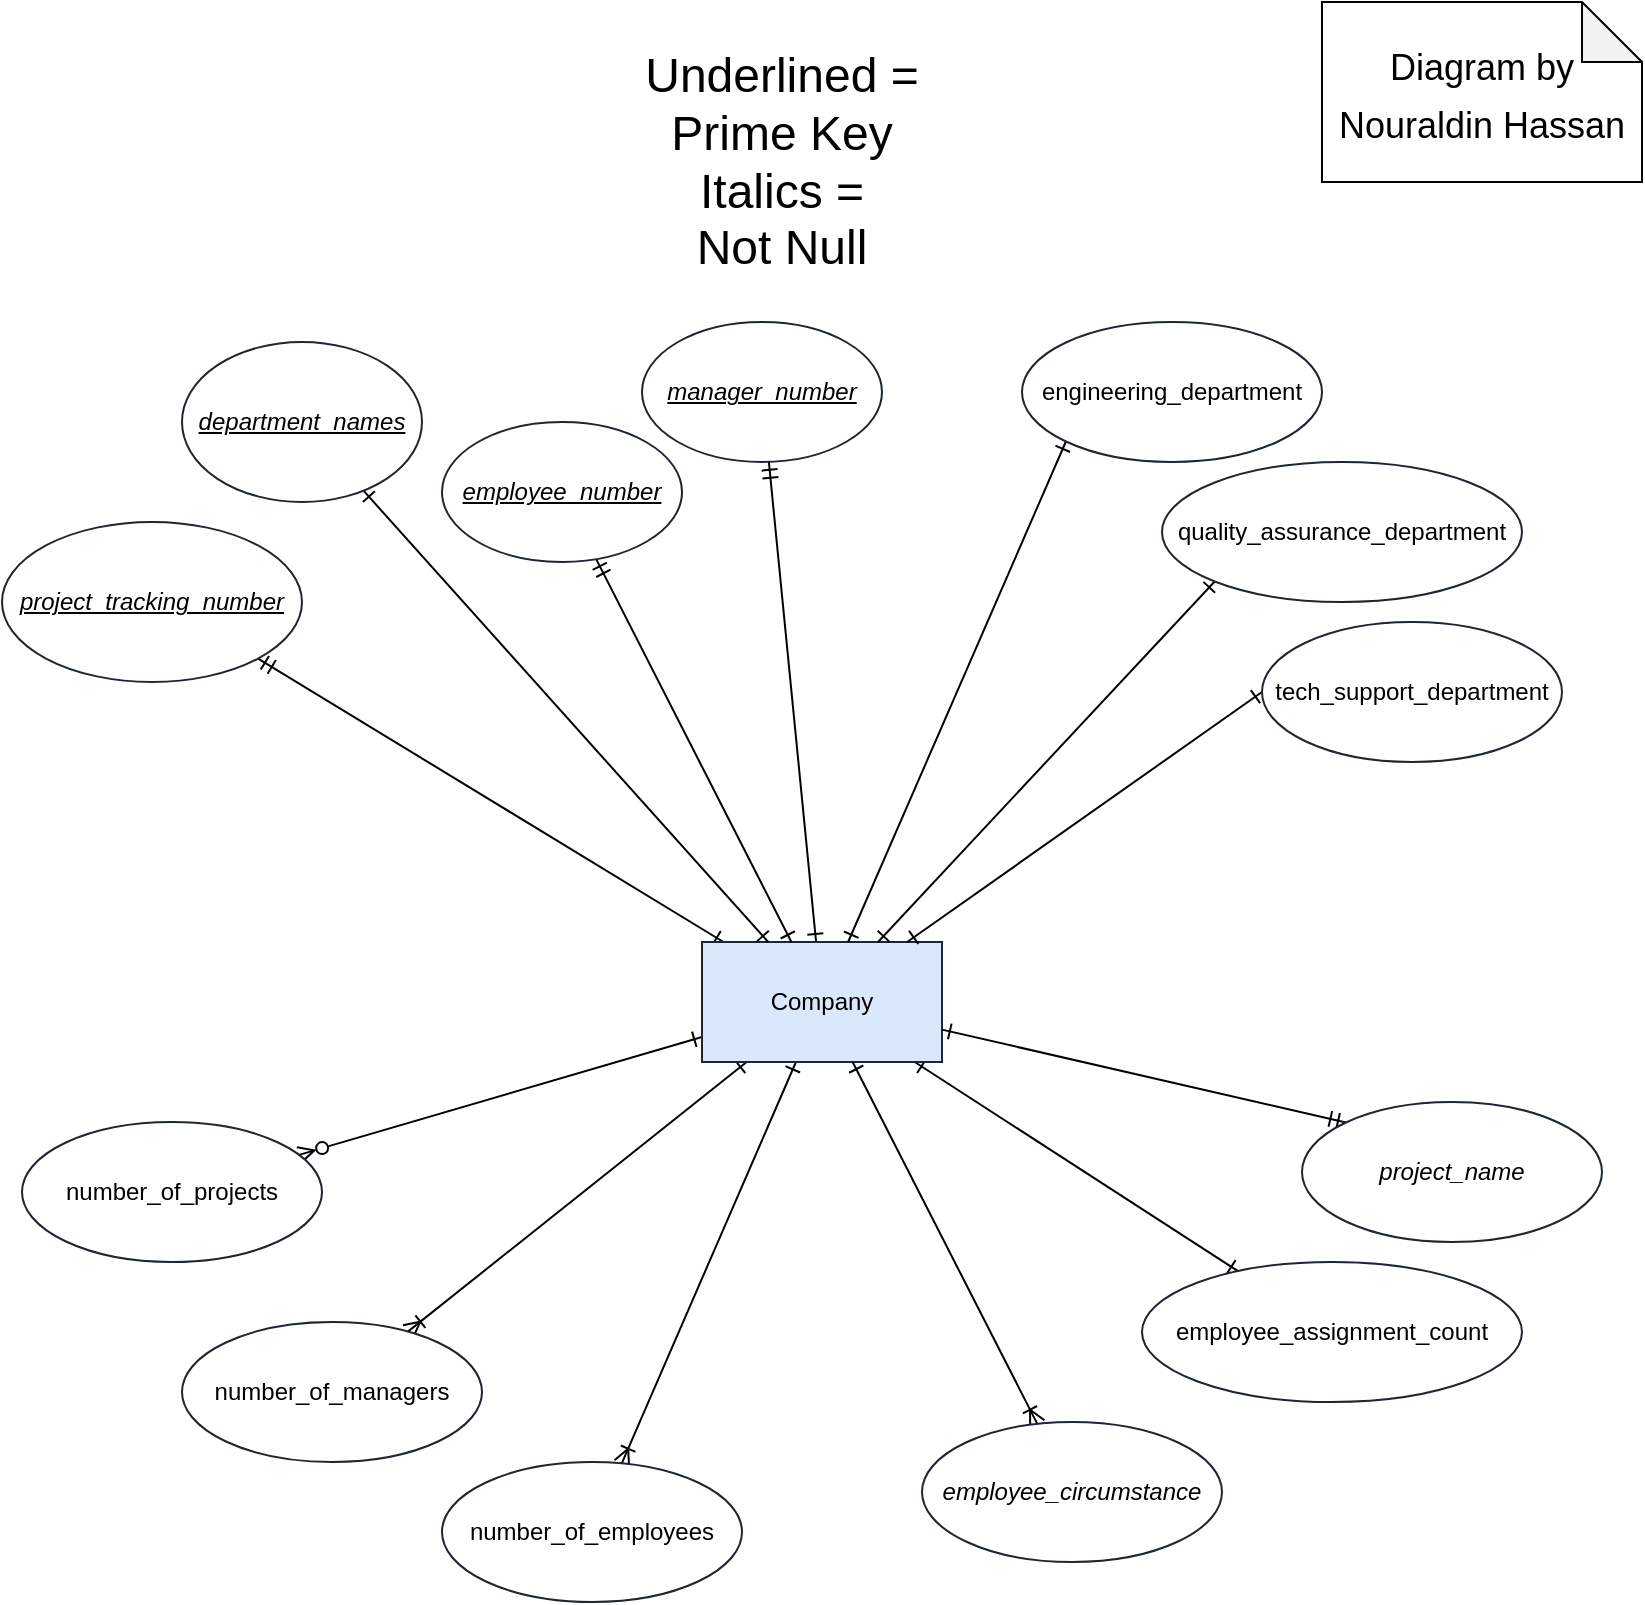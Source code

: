<mxfile version="20.3.0" type="device"><diagram id="oEhSC7yj4Pyya_78QUpb" name="Page-1"><mxGraphModel dx="683" dy="503" grid="1" gridSize="10" guides="0" tooltips="1" connect="1" arrows="1" fold="1" page="1" pageScale="1" pageWidth="850" pageHeight="1100" math="0" shadow="0"><root><mxCell id="0"/><mxCell id="1" parent="0"/><mxCell id="5CB9e-HRiSBqiRtTvOC--8" style="edgeStyle=none;rounded=1;orthogonalLoop=1;jettySize=auto;html=1;strokeColor=default;endArrow=ERmandOne;endFill=0;startArrow=ERone;startFill=0;entryX=1;entryY=1;entryDx=0;entryDy=0;" parent="1" source="5CB9e-HRiSBqiRtTvOC--1" target="5CB9e-HRiSBqiRtTvOC--5" edge="1"><mxGeometry relative="1" as="geometry"/></mxCell><mxCell id="rra0tvhGyfxGfHI7Y_Rj-18" style="rounded=0;orthogonalLoop=1;jettySize=auto;html=1;startArrow=ERone;startFill=0;endArrow=ERzeroToMany;endFill=0;" parent="1" source="5CB9e-HRiSBqiRtTvOC--1" target="rra0tvhGyfxGfHI7Y_Rj-15" edge="1"><mxGeometry relative="1" as="geometry"/></mxCell><mxCell id="rra0tvhGyfxGfHI7Y_Rj-20" style="edgeStyle=none;rounded=0;orthogonalLoop=1;jettySize=auto;html=1;startArrow=ERone;startFill=0;endArrow=ERoneToMany;endFill=0;" parent="1" source="5CB9e-HRiSBqiRtTvOC--1" target="rra0tvhGyfxGfHI7Y_Rj-16" edge="1"><mxGeometry relative="1" as="geometry"/></mxCell><mxCell id="rra0tvhGyfxGfHI7Y_Rj-21" style="edgeStyle=none;rounded=0;orthogonalLoop=1;jettySize=auto;html=1;startArrow=ERone;startFill=0;endArrow=ERoneToMany;endFill=0;" parent="1" source="5CB9e-HRiSBqiRtTvOC--1" target="rra0tvhGyfxGfHI7Y_Rj-17" edge="1"><mxGeometry relative="1" as="geometry"/></mxCell><mxCell id="rra0tvhGyfxGfHI7Y_Rj-22" style="edgeStyle=none;rounded=0;orthogonalLoop=1;jettySize=auto;html=1;startArrow=ERone;startFill=0;endArrow=ERone;endFill=0;" parent="1" source="5CB9e-HRiSBqiRtTvOC--1" target="rra0tvhGyfxGfHI7Y_Rj-11" edge="1"><mxGeometry relative="1" as="geometry"/></mxCell><mxCell id="5CB9e-HRiSBqiRtTvOC--1" value="Company" style="rounded=0;whiteSpace=wrap;html=1;fillColor=#dae8fc;strokeColor=#1D2633;" parent="1" vertex="1"><mxGeometry x="360" y="470" width="120" height="60" as="geometry"/></mxCell><mxCell id="5CB9e-HRiSBqiRtTvOC--6" style="orthogonalLoop=1;jettySize=auto;html=1;rounded=1;strokeColor=default;endArrow=ERone;endFill=0;startArrow=ERmandOne;startFill=0;" parent="1" source="5CB9e-HRiSBqiRtTvOC--3" target="5CB9e-HRiSBqiRtTvOC--1" edge="1"><mxGeometry relative="1" as="geometry"/></mxCell><mxCell id="5CB9e-HRiSBqiRtTvOC--3" value="employee_number" style="ellipse;whiteSpace=wrap;html=1;strokeColor=#1D2633;fontStyle=6" parent="1" vertex="1"><mxGeometry x="230" y="210" width="120" height="70" as="geometry"/></mxCell><mxCell id="5CB9e-HRiSBqiRtTvOC--5" value="project_tracking_number" style="ellipse;whiteSpace=wrap;html=1;strokeColor=#1D2633;fontStyle=6" parent="1" vertex="1"><mxGeometry x="10" y="260" width="150" height="80" as="geometry"/></mxCell><mxCell id="_kgLXO3UIek6_duGcf86-9" style="rounded=0;orthogonalLoop=1;jettySize=auto;html=1;endArrow=ERone;endFill=0;startArrow=ERone;startFill=0;" parent="1" source="_kgLXO3UIek6_duGcf86-8" target="5CB9e-HRiSBqiRtTvOC--1" edge="1"><mxGeometry relative="1" as="geometry"/></mxCell><mxCell id="_kgLXO3UIek6_duGcf86-8" value="department_names" style="ellipse;whiteSpace=wrap;html=1;strokeColor=#1D2633;fontStyle=6" parent="1" vertex="1"><mxGeometry x="100" y="170" width="120" height="80" as="geometry"/></mxCell><mxCell id="9R1BiF9ItJAEh3wkMRfX-3" value="Underlined = Prime Key&lt;br&gt;Italics =&lt;br&gt;Not Null" style="text;html=1;strokeColor=none;fillColor=none;align=center;verticalAlign=middle;whiteSpace=wrap;rounded=0;fontSize=24;" parent="1" vertex="1"><mxGeometry x="320" y="20" width="160" height="120" as="geometry"/></mxCell><mxCell id="9R1BiF9ItJAEh3wkMRfX-6" value="&lt;font style=&quot;font-size: 18px;&quot;&gt;Diagram by&lt;br&gt;Nouraldin Hassan&lt;/font&gt;" style="shape=note;whiteSpace=wrap;html=1;backgroundOutline=1;darkOpacity=0.05;fontSize=24;" parent="1" vertex="1"><mxGeometry x="670" width="160" height="90" as="geometry"/></mxCell><mxCell id="rra0tvhGyfxGfHI7Y_Rj-1" value="manager_number" style="ellipse;whiteSpace=wrap;html=1;strokeColor=#1D2633;fontStyle=6" parent="1" vertex="1"><mxGeometry x="330" y="160" width="120" height="70" as="geometry"/></mxCell><mxCell id="rra0tvhGyfxGfHI7Y_Rj-3" style="orthogonalLoop=1;jettySize=auto;html=1;rounded=1;strokeColor=default;endArrow=ERone;endFill=0;startArrow=ERmandOne;startFill=0;" parent="1" source="rra0tvhGyfxGfHI7Y_Rj-1" target="5CB9e-HRiSBqiRtTvOC--1" edge="1"><mxGeometry relative="1" as="geometry"><mxPoint x="390" y="240" as="sourcePoint"/><mxPoint x="468.75" y="450" as="targetPoint"/></mxGeometry></mxCell><mxCell id="UqbRfi_Fmg90efkPIu9f-1" style="rounded=0;orthogonalLoop=1;jettySize=auto;html=1;exitX=0;exitY=1;exitDx=0;exitDy=0;endArrow=ERone;endFill=0;startArrow=ERone;startFill=0;" edge="1" parent="1" source="rra0tvhGyfxGfHI7Y_Rj-4" target="5CB9e-HRiSBqiRtTvOC--1"><mxGeometry relative="1" as="geometry"/></mxCell><mxCell id="rra0tvhGyfxGfHI7Y_Rj-4" value="engineering_department" style="ellipse;whiteSpace=wrap;html=1;strokeColor=#1D2633;fontStyle=0" parent="1" vertex="1"><mxGeometry x="520" y="160" width="150" height="70" as="geometry"/></mxCell><mxCell id="UqbRfi_Fmg90efkPIu9f-2" style="edgeStyle=none;rounded=0;orthogonalLoop=1;jettySize=auto;html=1;exitX=0;exitY=1;exitDx=0;exitDy=0;startArrow=ERone;startFill=0;endArrow=ERone;endFill=0;" edge="1" parent="1" source="rra0tvhGyfxGfHI7Y_Rj-8" target="5CB9e-HRiSBqiRtTvOC--1"><mxGeometry relative="1" as="geometry"/></mxCell><mxCell id="rra0tvhGyfxGfHI7Y_Rj-8" value="quality_assurance_department" style="ellipse;whiteSpace=wrap;html=1;strokeColor=#1D2633;fontStyle=0" parent="1" vertex="1"><mxGeometry x="590" y="230" width="180" height="70" as="geometry"/></mxCell><mxCell id="UqbRfi_Fmg90efkPIu9f-3" style="edgeStyle=none;rounded=0;orthogonalLoop=1;jettySize=auto;html=1;startArrow=ERone;startFill=0;endArrow=ERone;endFill=0;exitX=0;exitY=0.5;exitDx=0;exitDy=0;" edge="1" parent="1" source="rra0tvhGyfxGfHI7Y_Rj-9" target="5CB9e-HRiSBqiRtTvOC--1"><mxGeometry relative="1" as="geometry"/></mxCell><mxCell id="rra0tvhGyfxGfHI7Y_Rj-9" value="tech_support_department" style="ellipse;whiteSpace=wrap;html=1;strokeColor=#1D2633;fontStyle=0" parent="1" vertex="1"><mxGeometry x="640" y="310" width="150" height="70" as="geometry"/></mxCell><mxCell id="rra0tvhGyfxGfHI7Y_Rj-23" style="edgeStyle=none;rounded=0;orthogonalLoop=1;jettySize=auto;html=1;exitX=0;exitY=0;exitDx=0;exitDy=0;startArrow=ERmandOne;startFill=0;endArrow=ERone;endFill=0;" parent="1" source="rra0tvhGyfxGfHI7Y_Rj-10" target="5CB9e-HRiSBqiRtTvOC--1" edge="1"><mxGeometry relative="1" as="geometry"/></mxCell><mxCell id="rra0tvhGyfxGfHI7Y_Rj-10" value="project_name" style="ellipse;whiteSpace=wrap;html=1;strokeColor=#1D2633;fontStyle=2" parent="1" vertex="1"><mxGeometry x="660" y="550" width="150" height="70" as="geometry"/></mxCell><mxCell id="rra0tvhGyfxGfHI7Y_Rj-11" value="employee_assignment_count" style="ellipse;whiteSpace=wrap;html=1;strokeColor=#1D2633;fontStyle=0" parent="1" vertex="1"><mxGeometry x="580" y="630" width="190" height="70" as="geometry"/></mxCell><mxCell id="UqbRfi_Fmg90efkPIu9f-4" style="edgeStyle=none;rounded=0;orthogonalLoop=1;jettySize=auto;html=1;startArrow=ERoneToMany;startFill=0;endArrow=ERone;endFill=0;" edge="1" parent="1" source="rra0tvhGyfxGfHI7Y_Rj-12" target="5CB9e-HRiSBqiRtTvOC--1"><mxGeometry relative="1" as="geometry"/></mxCell><mxCell id="rra0tvhGyfxGfHI7Y_Rj-12" value="employee_circumstance" style="ellipse;whiteSpace=wrap;html=1;strokeColor=#1D2633;fontStyle=2" parent="1" vertex="1"><mxGeometry x="470" y="710" width="150" height="70" as="geometry"/></mxCell><mxCell id="rra0tvhGyfxGfHI7Y_Rj-15" value="number_of_projects" style="ellipse;whiteSpace=wrap;html=1;strokeColor=#1D2633;fontStyle=0" parent="1" vertex="1"><mxGeometry x="20" y="560" width="150" height="70" as="geometry"/></mxCell><mxCell id="rra0tvhGyfxGfHI7Y_Rj-16" value="number_of_managers" style="ellipse;whiteSpace=wrap;html=1;strokeColor=#1D2633;fontStyle=0" parent="1" vertex="1"><mxGeometry x="100" y="660" width="150" height="70" as="geometry"/></mxCell><mxCell id="rra0tvhGyfxGfHI7Y_Rj-17" value="number_of_employees" style="ellipse;whiteSpace=wrap;html=1;strokeColor=#1D2633;fontStyle=0" parent="1" vertex="1"><mxGeometry x="230" y="730" width="150" height="70" as="geometry"/></mxCell></root></mxGraphModel></diagram></mxfile>